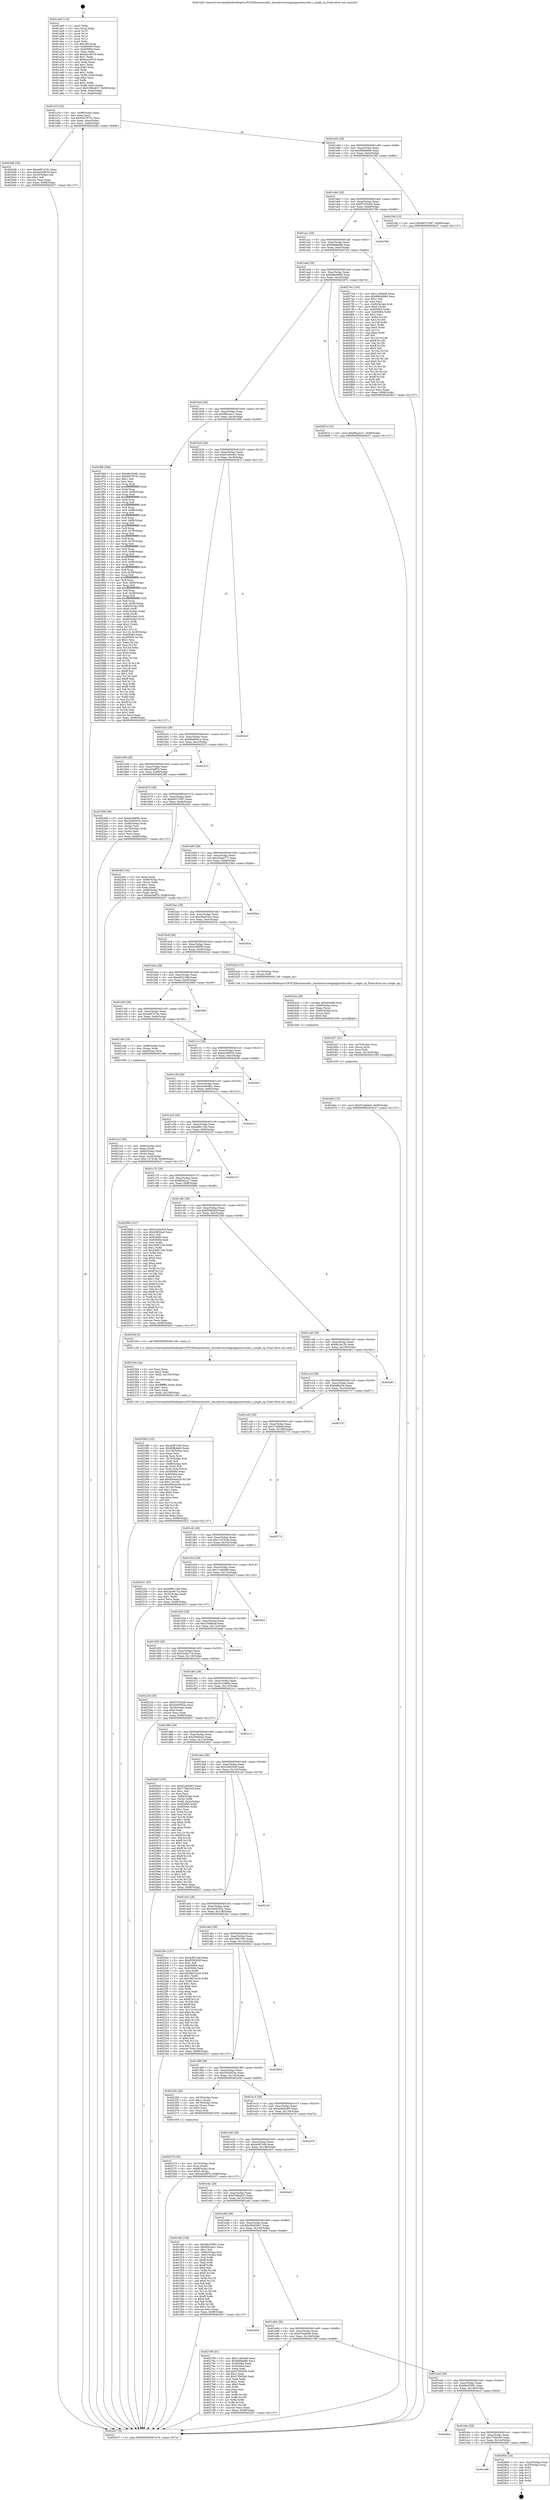 digraph "0x401a00" {
  label = "0x401a00 (/mnt/c/Users/mathe/Desktop/tcc/POCII/binaries/extr_linuxdriversstaginggreybussdio.c_single_op_Final-ollvm.out::main(0))"
  labelloc = "t"
  node[shape=record]

  Entry [label="",width=0.3,height=0.3,shape=circle,fillcolor=black,style=filled]
  "0x401a74" [label="{
     0x401a74 [32]\l
     | [instrs]\l
     &nbsp;&nbsp;0x401a74 \<+6\>: mov -0x98(%rbp),%eax\l
     &nbsp;&nbsp;0x401a7a \<+2\>: mov %eax,%ecx\l
     &nbsp;&nbsp;0x401a7c \<+6\>: sub $0x8437875c,%ecx\l
     &nbsp;&nbsp;0x401a82 \<+6\>: mov %eax,-0xac(%rbp)\l
     &nbsp;&nbsp;0x401a88 \<+6\>: mov %ecx,-0xb0(%rbp)\l
     &nbsp;&nbsp;0x401a8e \<+6\>: je 00000000004020d6 \<main+0x6d6\>\l
  }"]
  "0x4020d6" [label="{
     0x4020d6 [30]\l
     | [instrs]\l
     &nbsp;&nbsp;0x4020d6 \<+5\>: mov $0xed67a7dc,%eax\l
     &nbsp;&nbsp;0x4020db \<+5\>: mov $0xee2d9020,%ecx\l
     &nbsp;&nbsp;0x4020e0 \<+3\>: mov -0x35(%rbp),%dl\l
     &nbsp;&nbsp;0x4020e3 \<+3\>: test $0x1,%dl\l
     &nbsp;&nbsp;0x4020e6 \<+3\>: cmovne %ecx,%eax\l
     &nbsp;&nbsp;0x4020e9 \<+6\>: mov %eax,-0x98(%rbp)\l
     &nbsp;&nbsp;0x4020ef \<+5\>: jmp 0000000000402b37 \<main+0x1137\>\l
  }"]
  "0x401a94" [label="{
     0x401a94 [28]\l
     | [instrs]\l
     &nbsp;&nbsp;0x401a94 \<+5\>: jmp 0000000000401a99 \<main+0x99\>\l
     &nbsp;&nbsp;0x401a99 \<+6\>: mov -0xac(%rbp),%eax\l
     &nbsp;&nbsp;0x401a9f \<+5\>: sub $0x85fb8eb6,%eax\l
     &nbsp;&nbsp;0x401aa4 \<+6\>: mov %eax,-0xb4(%rbp)\l
     &nbsp;&nbsp;0x401aaa \<+6\>: je 00000000004023fd \<main+0x9fd\>\l
  }"]
  Exit [label="",width=0.3,height=0.3,shape=circle,fillcolor=black,style=filled,peripheries=2]
  "0x4023fd" [label="{
     0x4023fd [15]\l
     | [instrs]\l
     &nbsp;&nbsp;0x4023fd \<+10\>: movl $0xb9373397,-0x98(%rbp)\l
     &nbsp;&nbsp;0x402407 \<+5\>: jmp 0000000000402b37 \<main+0x1137\>\l
  }"]
  "0x401ab0" [label="{
     0x401ab0 [28]\l
     | [instrs]\l
     &nbsp;&nbsp;0x401ab0 \<+5\>: jmp 0000000000401ab5 \<main+0xb5\>\l
     &nbsp;&nbsp;0x401ab5 \<+6\>: mov -0xac(%rbp),%eax\l
     &nbsp;&nbsp;0x401abb \<+5\>: sub $0x875352d2,%eax\l
     &nbsp;&nbsp;0x401ac0 \<+6\>: mov %eax,-0xb8(%rbp)\l
     &nbsp;&nbsp;0x401ac6 \<+6\>: je 0000000000402766 \<main+0xd66\>\l
  }"]
  "0x401ed8" [label="{
     0x401ed8\l
  }", style=dashed]
  "0x402766" [label="{
     0x402766\l
  }", style=dashed]
  "0x401acc" [label="{
     0x401acc [28]\l
     | [instrs]\l
     &nbsp;&nbsp;0x401acc \<+5\>: jmp 0000000000401ad1 \<main+0xd1\>\l
     &nbsp;&nbsp;0x401ad1 \<+6\>: mov -0xac(%rbp),%eax\l
     &nbsp;&nbsp;0x401ad7 \<+5\>: sub $0x8d68e8fd,%eax\l
     &nbsp;&nbsp;0x401adc \<+6\>: mov %eax,-0xbc(%rbp)\l
     &nbsp;&nbsp;0x401ae2 \<+6\>: je 00000000004027e4 \<main+0xde4\>\l
  }"]
  "0x4029bb" [label="{
     0x4029bb [18]\l
     | [instrs]\l
     &nbsp;&nbsp;0x4029bb \<+3\>: mov -0x2c(%rbp),%eax\l
     &nbsp;&nbsp;0x4029be \<+4\>: lea -0x28(%rbp),%rsp\l
     &nbsp;&nbsp;0x4029c2 \<+1\>: pop %rbx\l
     &nbsp;&nbsp;0x4029c3 \<+2\>: pop %r12\l
     &nbsp;&nbsp;0x4029c5 \<+2\>: pop %r13\l
     &nbsp;&nbsp;0x4029c7 \<+2\>: pop %r14\l
     &nbsp;&nbsp;0x4029c9 \<+2\>: pop %r15\l
     &nbsp;&nbsp;0x4029cb \<+1\>: pop %rbp\l
     &nbsp;&nbsp;0x4029cc \<+1\>: ret\l
  }"]
  "0x4027e4" [label="{
     0x4027e4 [154]\l
     | [instrs]\l
     &nbsp;&nbsp;0x4027e4 \<+5\>: mov $0x11ef44d6,%eax\l
     &nbsp;&nbsp;0x4027e9 \<+5\>: mov $0x8d6c686d,%ecx\l
     &nbsp;&nbsp;0x4027ee \<+2\>: mov $0x1,%dl\l
     &nbsp;&nbsp;0x4027f0 \<+2\>: xor %esi,%esi\l
     &nbsp;&nbsp;0x4027f2 \<+7\>: mov -0x90(%rbp),%rdi\l
     &nbsp;&nbsp;0x4027f9 \<+6\>: movl $0x0,(%rdi)\l
     &nbsp;&nbsp;0x4027ff \<+8\>: mov 0x405060,%r8d\l
     &nbsp;&nbsp;0x402807 \<+8\>: mov 0x405064,%r9d\l
     &nbsp;&nbsp;0x40280f \<+3\>: sub $0x1,%esi\l
     &nbsp;&nbsp;0x402812 \<+3\>: mov %r8d,%r10d\l
     &nbsp;&nbsp;0x402815 \<+3\>: add %esi,%r10d\l
     &nbsp;&nbsp;0x402818 \<+4\>: imul %r10d,%r8d\l
     &nbsp;&nbsp;0x40281c \<+4\>: and $0x1,%r8d\l
     &nbsp;&nbsp;0x402820 \<+4\>: cmp $0x0,%r8d\l
     &nbsp;&nbsp;0x402824 \<+4\>: sete %r11b\l
     &nbsp;&nbsp;0x402828 \<+4\>: cmp $0xa,%r9d\l
     &nbsp;&nbsp;0x40282c \<+3\>: setl %bl\l
     &nbsp;&nbsp;0x40282f \<+3\>: mov %r11b,%r14b\l
     &nbsp;&nbsp;0x402832 \<+4\>: xor $0xff,%r14b\l
     &nbsp;&nbsp;0x402836 \<+3\>: mov %bl,%r15b\l
     &nbsp;&nbsp;0x402839 \<+4\>: xor $0xff,%r15b\l
     &nbsp;&nbsp;0x40283d \<+3\>: xor $0x0,%dl\l
     &nbsp;&nbsp;0x402840 \<+3\>: mov %r14b,%r12b\l
     &nbsp;&nbsp;0x402843 \<+4\>: and $0x0,%r12b\l
     &nbsp;&nbsp;0x402847 \<+3\>: and %dl,%r11b\l
     &nbsp;&nbsp;0x40284a \<+3\>: mov %r15b,%r13b\l
     &nbsp;&nbsp;0x40284d \<+4\>: and $0x0,%r13b\l
     &nbsp;&nbsp;0x402851 \<+2\>: and %dl,%bl\l
     &nbsp;&nbsp;0x402853 \<+3\>: or %r11b,%r12b\l
     &nbsp;&nbsp;0x402856 \<+3\>: or %bl,%r13b\l
     &nbsp;&nbsp;0x402859 \<+3\>: xor %r13b,%r12b\l
     &nbsp;&nbsp;0x40285c \<+3\>: or %r15b,%r14b\l
     &nbsp;&nbsp;0x40285f \<+4\>: xor $0xff,%r14b\l
     &nbsp;&nbsp;0x402863 \<+3\>: or $0x0,%dl\l
     &nbsp;&nbsp;0x402866 \<+3\>: and %dl,%r14b\l
     &nbsp;&nbsp;0x402869 \<+3\>: or %r14b,%r12b\l
     &nbsp;&nbsp;0x40286c \<+4\>: test $0x1,%r12b\l
     &nbsp;&nbsp;0x402870 \<+3\>: cmovne %ecx,%eax\l
     &nbsp;&nbsp;0x402873 \<+6\>: mov %eax,-0x98(%rbp)\l
     &nbsp;&nbsp;0x402879 \<+5\>: jmp 0000000000402b37 \<main+0x1137\>\l
  }"]
  "0x401ae8" [label="{
     0x401ae8 [28]\l
     | [instrs]\l
     &nbsp;&nbsp;0x401ae8 \<+5\>: jmp 0000000000401aed \<main+0xed\>\l
     &nbsp;&nbsp;0x401aed \<+6\>: mov -0xac(%rbp),%eax\l
     &nbsp;&nbsp;0x401af3 \<+5\>: sub $0x8d6c686d,%eax\l
     &nbsp;&nbsp;0x401af8 \<+6\>: mov %eax,-0xc0(%rbp)\l
     &nbsp;&nbsp;0x401afe \<+6\>: je 000000000040287e \<main+0xe7e\>\l
  }"]
  "0x401ebc" [label="{
     0x401ebc [28]\l
     | [instrs]\l
     &nbsp;&nbsp;0x401ebc \<+5\>: jmp 0000000000401ec1 \<main+0x4c1\>\l
     &nbsp;&nbsp;0x401ec1 \<+6\>: mov -0xac(%rbp),%eax\l
     &nbsp;&nbsp;0x401ec7 \<+5\>: sub $0x770fe25d,%eax\l
     &nbsp;&nbsp;0x401ecc \<+6\>: mov %eax,-0x14c(%rbp)\l
     &nbsp;&nbsp;0x401ed2 \<+6\>: je 00000000004029bb \<main+0xfbb\>\l
  }"]
  "0x40287e" [label="{
     0x40287e [15]\l
     | [instrs]\l
     &nbsp;&nbsp;0x40287e \<+10\>: movl $0xf0ba2cc7,-0x98(%rbp)\l
     &nbsp;&nbsp;0x402888 \<+5\>: jmp 0000000000402b37 \<main+0x1137\>\l
  }"]
  "0x401b04" [label="{
     0x401b04 [28]\l
     | [instrs]\l
     &nbsp;&nbsp;0x401b04 \<+5\>: jmp 0000000000401b09 \<main+0x109\>\l
     &nbsp;&nbsp;0x401b09 \<+6\>: mov -0xac(%rbp),%eax\l
     &nbsp;&nbsp;0x401b0f \<+5\>: sub $0x8f5ceac1,%eax\l
     &nbsp;&nbsp;0x401b14 \<+6\>: mov %eax,-0xc4(%rbp)\l
     &nbsp;&nbsp;0x401b1a \<+6\>: je 0000000000401f68 \<main+0x568\>\l
  }"]
  "0x4029cd" [label="{
     0x4029cd\l
  }", style=dashed]
  "0x401f68" [label="{
     0x401f68 [366]\l
     | [instrs]\l
     &nbsp;&nbsp;0x401f68 \<+5\>: mov $0x68c03081,%eax\l
     &nbsp;&nbsp;0x401f6d \<+5\>: mov $0x8437875c,%ecx\l
     &nbsp;&nbsp;0x401f72 \<+2\>: mov $0x1,%dl\l
     &nbsp;&nbsp;0x401f74 \<+2\>: xor %esi,%esi\l
     &nbsp;&nbsp;0x401f76 \<+3\>: mov %rsp,%rdi\l
     &nbsp;&nbsp;0x401f79 \<+4\>: add $0xfffffffffffffff0,%rdi\l
     &nbsp;&nbsp;0x401f7d \<+3\>: mov %rdi,%rsp\l
     &nbsp;&nbsp;0x401f80 \<+7\>: mov %rdi,-0x90(%rbp)\l
     &nbsp;&nbsp;0x401f87 \<+3\>: mov %rsp,%rdi\l
     &nbsp;&nbsp;0x401f8a \<+4\>: add $0xfffffffffffffff0,%rdi\l
     &nbsp;&nbsp;0x401f8e \<+3\>: mov %rdi,%rsp\l
     &nbsp;&nbsp;0x401f91 \<+3\>: mov %rsp,%r8\l
     &nbsp;&nbsp;0x401f94 \<+4\>: add $0xfffffffffffffff0,%r8\l
     &nbsp;&nbsp;0x401f98 \<+3\>: mov %r8,%rsp\l
     &nbsp;&nbsp;0x401f9b \<+7\>: mov %r8,-0x88(%rbp)\l
     &nbsp;&nbsp;0x401fa2 \<+3\>: mov %rsp,%r8\l
     &nbsp;&nbsp;0x401fa5 \<+4\>: add $0xfffffffffffffff0,%r8\l
     &nbsp;&nbsp;0x401fa9 \<+3\>: mov %r8,%rsp\l
     &nbsp;&nbsp;0x401fac \<+4\>: mov %r8,-0x80(%rbp)\l
     &nbsp;&nbsp;0x401fb0 \<+3\>: mov %rsp,%r8\l
     &nbsp;&nbsp;0x401fb3 \<+4\>: add $0xfffffffffffffff0,%r8\l
     &nbsp;&nbsp;0x401fb7 \<+3\>: mov %r8,%rsp\l
     &nbsp;&nbsp;0x401fba \<+4\>: mov %r8,-0x78(%rbp)\l
     &nbsp;&nbsp;0x401fbe \<+3\>: mov %rsp,%r8\l
     &nbsp;&nbsp;0x401fc1 \<+4\>: add $0xfffffffffffffff0,%r8\l
     &nbsp;&nbsp;0x401fc5 \<+3\>: mov %r8,%rsp\l
     &nbsp;&nbsp;0x401fc8 \<+4\>: mov %r8,-0x70(%rbp)\l
     &nbsp;&nbsp;0x401fcc \<+3\>: mov %rsp,%r8\l
     &nbsp;&nbsp;0x401fcf \<+4\>: add $0xfffffffffffffff0,%r8\l
     &nbsp;&nbsp;0x401fd3 \<+3\>: mov %r8,%rsp\l
     &nbsp;&nbsp;0x401fd6 \<+4\>: mov %r8,-0x68(%rbp)\l
     &nbsp;&nbsp;0x401fda \<+3\>: mov %rsp,%r8\l
     &nbsp;&nbsp;0x401fdd \<+4\>: add $0xfffffffffffffff0,%r8\l
     &nbsp;&nbsp;0x401fe1 \<+3\>: mov %r8,%rsp\l
     &nbsp;&nbsp;0x401fe4 \<+4\>: mov %r8,-0x60(%rbp)\l
     &nbsp;&nbsp;0x401fe8 \<+3\>: mov %rsp,%r8\l
     &nbsp;&nbsp;0x401feb \<+4\>: add $0xfffffffffffffff0,%r8\l
     &nbsp;&nbsp;0x401fef \<+3\>: mov %r8,%rsp\l
     &nbsp;&nbsp;0x401ff2 \<+4\>: mov %r8,-0x58(%rbp)\l
     &nbsp;&nbsp;0x401ff6 \<+3\>: mov %rsp,%r8\l
     &nbsp;&nbsp;0x401ff9 \<+4\>: add $0xfffffffffffffff0,%r8\l
     &nbsp;&nbsp;0x401ffd \<+3\>: mov %r8,%rsp\l
     &nbsp;&nbsp;0x402000 \<+4\>: mov %r8,-0x50(%rbp)\l
     &nbsp;&nbsp;0x402004 \<+3\>: mov %rsp,%r8\l
     &nbsp;&nbsp;0x402007 \<+4\>: add $0xfffffffffffffff0,%r8\l
     &nbsp;&nbsp;0x40200b \<+3\>: mov %r8,%rsp\l
     &nbsp;&nbsp;0x40200e \<+4\>: mov %r8,-0x48(%rbp)\l
     &nbsp;&nbsp;0x402012 \<+3\>: mov %rsp,%r8\l
     &nbsp;&nbsp;0x402015 \<+4\>: add $0xfffffffffffffff0,%r8\l
     &nbsp;&nbsp;0x402019 \<+3\>: mov %r8,%rsp\l
     &nbsp;&nbsp;0x40201c \<+4\>: mov %r8,-0x40(%rbp)\l
     &nbsp;&nbsp;0x402020 \<+7\>: mov -0x90(%rbp),%r8\l
     &nbsp;&nbsp;0x402027 \<+7\>: movl $0x0,(%r8)\l
     &nbsp;&nbsp;0x40202e \<+7\>: mov -0x9c(%rbp),%r9d\l
     &nbsp;&nbsp;0x402035 \<+3\>: mov %r9d,(%rdi)\l
     &nbsp;&nbsp;0x402038 \<+7\>: mov -0x88(%rbp),%r8\l
     &nbsp;&nbsp;0x40203f \<+7\>: mov -0xa8(%rbp),%r10\l
     &nbsp;&nbsp;0x402046 \<+3\>: mov %r10,(%r8)\l
     &nbsp;&nbsp;0x402049 \<+3\>: cmpl $0x2,(%rdi)\l
     &nbsp;&nbsp;0x40204c \<+4\>: setne %r11b\l
     &nbsp;&nbsp;0x402050 \<+4\>: and $0x1,%r11b\l
     &nbsp;&nbsp;0x402054 \<+4\>: mov %r11b,-0x35(%rbp)\l
     &nbsp;&nbsp;0x402058 \<+7\>: mov 0x405060,%ebx\l
     &nbsp;&nbsp;0x40205f \<+8\>: mov 0x405064,%r14d\l
     &nbsp;&nbsp;0x402067 \<+3\>: sub $0x1,%esi\l
     &nbsp;&nbsp;0x40206a \<+3\>: mov %ebx,%r15d\l
     &nbsp;&nbsp;0x40206d \<+3\>: add %esi,%r15d\l
     &nbsp;&nbsp;0x402070 \<+4\>: imul %r15d,%ebx\l
     &nbsp;&nbsp;0x402074 \<+3\>: and $0x1,%ebx\l
     &nbsp;&nbsp;0x402077 \<+3\>: cmp $0x0,%ebx\l
     &nbsp;&nbsp;0x40207a \<+4\>: sete %r11b\l
     &nbsp;&nbsp;0x40207e \<+4\>: cmp $0xa,%r14d\l
     &nbsp;&nbsp;0x402082 \<+4\>: setl %r12b\l
     &nbsp;&nbsp;0x402086 \<+3\>: mov %r11b,%r13b\l
     &nbsp;&nbsp;0x402089 \<+4\>: xor $0xff,%r13b\l
     &nbsp;&nbsp;0x40208d \<+3\>: mov %r12b,%sil\l
     &nbsp;&nbsp;0x402090 \<+4\>: xor $0xff,%sil\l
     &nbsp;&nbsp;0x402094 \<+3\>: xor $0x1,%dl\l
     &nbsp;&nbsp;0x402097 \<+3\>: mov %r13b,%dil\l
     &nbsp;&nbsp;0x40209a \<+4\>: and $0xff,%dil\l
     &nbsp;&nbsp;0x40209e \<+3\>: and %dl,%r11b\l
     &nbsp;&nbsp;0x4020a1 \<+3\>: mov %sil,%r8b\l
     &nbsp;&nbsp;0x4020a4 \<+4\>: and $0xff,%r8b\l
     &nbsp;&nbsp;0x4020a8 \<+3\>: and %dl,%r12b\l
     &nbsp;&nbsp;0x4020ab \<+3\>: or %r11b,%dil\l
     &nbsp;&nbsp;0x4020ae \<+3\>: or %r12b,%r8b\l
     &nbsp;&nbsp;0x4020b1 \<+3\>: xor %r8b,%dil\l
     &nbsp;&nbsp;0x4020b4 \<+3\>: or %sil,%r13b\l
     &nbsp;&nbsp;0x4020b7 \<+4\>: xor $0xff,%r13b\l
     &nbsp;&nbsp;0x4020bb \<+3\>: or $0x1,%dl\l
     &nbsp;&nbsp;0x4020be \<+3\>: and %dl,%r13b\l
     &nbsp;&nbsp;0x4020c1 \<+3\>: or %r13b,%dil\l
     &nbsp;&nbsp;0x4020c4 \<+4\>: test $0x1,%dil\l
     &nbsp;&nbsp;0x4020c8 \<+3\>: cmovne %ecx,%eax\l
     &nbsp;&nbsp;0x4020cb \<+6\>: mov %eax,-0x98(%rbp)\l
     &nbsp;&nbsp;0x4020d1 \<+5\>: jmp 0000000000402b37 \<main+0x1137\>\l
  }"]
  "0x401b20" [label="{
     0x401b20 [28]\l
     | [instrs]\l
     &nbsp;&nbsp;0x401b20 \<+5\>: jmp 0000000000401b25 \<main+0x125\>\l
     &nbsp;&nbsp;0x401b25 \<+6\>: mov -0xac(%rbp),%eax\l
     &nbsp;&nbsp;0x401b2b \<+5\>: sub $0x91a04403,%eax\l
     &nbsp;&nbsp;0x401b30 \<+6\>: mov %eax,-0xc8(%rbp)\l
     &nbsp;&nbsp;0x401b36 \<+6\>: je 0000000000402b1f \<main+0x111f\>\l
  }"]
  "0x401ea0" [label="{
     0x401ea0 [28]\l
     | [instrs]\l
     &nbsp;&nbsp;0x401ea0 \<+5\>: jmp 0000000000401ea5 \<main+0x4a5\>\l
     &nbsp;&nbsp;0x401ea5 \<+6\>: mov -0xac(%rbp),%eax\l
     &nbsp;&nbsp;0x401eab \<+5\>: sub $0x68c03081,%eax\l
     &nbsp;&nbsp;0x401eb0 \<+6\>: mov %eax,-0x148(%rbp)\l
     &nbsp;&nbsp;0x401eb6 \<+6\>: je 00000000004029cd \<main+0xfcd\>\l
  }"]
  "0x402b1f" [label="{
     0x402b1f\l
  }", style=dashed]
  "0x401b3c" [label="{
     0x401b3c [28]\l
     | [instrs]\l
     &nbsp;&nbsp;0x401b3c \<+5\>: jmp 0000000000401b41 \<main+0x141\>\l
     &nbsp;&nbsp;0x401b41 \<+6\>: mov -0xac(%rbp),%eax\l
     &nbsp;&nbsp;0x401b47 \<+5\>: sub $0x96d89a1a,%eax\l
     &nbsp;&nbsp;0x401b4c \<+6\>: mov %eax,-0xcc(%rbp)\l
     &nbsp;&nbsp;0x401b52 \<+6\>: je 0000000000402513 \<main+0xb13\>\l
  }"]
  "0x402789" [label="{
     0x402789 [91]\l
     | [instrs]\l
     &nbsp;&nbsp;0x402789 \<+5\>: mov $0x11ef44d6,%eax\l
     &nbsp;&nbsp;0x40278e \<+5\>: mov $0x8d68e8fd,%ecx\l
     &nbsp;&nbsp;0x402793 \<+7\>: mov 0x405060,%edx\l
     &nbsp;&nbsp;0x40279a \<+7\>: mov 0x405064,%esi\l
     &nbsp;&nbsp;0x4027a1 \<+2\>: mov %edx,%edi\l
     &nbsp;&nbsp;0x4027a3 \<+6\>: add $0x57f56506,%edi\l
     &nbsp;&nbsp;0x4027a9 \<+3\>: sub $0x1,%edi\l
     &nbsp;&nbsp;0x4027ac \<+6\>: sub $0x57f56506,%edi\l
     &nbsp;&nbsp;0x4027b2 \<+3\>: imul %edi,%edx\l
     &nbsp;&nbsp;0x4027b5 \<+3\>: and $0x1,%edx\l
     &nbsp;&nbsp;0x4027b8 \<+3\>: cmp $0x0,%edx\l
     &nbsp;&nbsp;0x4027bb \<+4\>: sete %r8b\l
     &nbsp;&nbsp;0x4027bf \<+3\>: cmp $0xa,%esi\l
     &nbsp;&nbsp;0x4027c2 \<+4\>: setl %r9b\l
     &nbsp;&nbsp;0x4027c6 \<+3\>: mov %r8b,%r10b\l
     &nbsp;&nbsp;0x4027c9 \<+3\>: and %r9b,%r10b\l
     &nbsp;&nbsp;0x4027cc \<+3\>: xor %r9b,%r8b\l
     &nbsp;&nbsp;0x4027cf \<+3\>: or %r8b,%r10b\l
     &nbsp;&nbsp;0x4027d2 \<+4\>: test $0x1,%r10b\l
     &nbsp;&nbsp;0x4027d6 \<+3\>: cmovne %ecx,%eax\l
     &nbsp;&nbsp;0x4027d9 \<+6\>: mov %eax,-0x98(%rbp)\l
     &nbsp;&nbsp;0x4027df \<+5\>: jmp 0000000000402b37 \<main+0x1137\>\l
  }"]
  "0x402513" [label="{
     0x402513\l
  }", style=dashed]
  "0x401b58" [label="{
     0x401b58 [28]\l
     | [instrs]\l
     &nbsp;&nbsp;0x401b58 \<+5\>: jmp 0000000000401b5d \<main+0x15d\>\l
     &nbsp;&nbsp;0x401b5d \<+6\>: mov -0xac(%rbp),%eax\l
     &nbsp;&nbsp;0x401b63 \<+5\>: sub $0xad3eff7b,%eax\l
     &nbsp;&nbsp;0x401b68 \<+6\>: mov %eax,-0xd0(%rbp)\l
     &nbsp;&nbsp;0x401b6e \<+6\>: je 0000000000402298 \<main+0x898\>\l
  }"]
  "0x401e84" [label="{
     0x401e84 [28]\l
     | [instrs]\l
     &nbsp;&nbsp;0x401e84 \<+5\>: jmp 0000000000401e89 \<main+0x489\>\l
     &nbsp;&nbsp;0x401e89 \<+6\>: mov -0xac(%rbp),%eax\l
     &nbsp;&nbsp;0x401e8f \<+5\>: sub $0x67edd4e6,%eax\l
     &nbsp;&nbsp;0x401e94 \<+6\>: mov %eax,-0x144(%rbp)\l
     &nbsp;&nbsp;0x401e9a \<+6\>: je 0000000000402789 \<main+0xd89\>\l
  }"]
  "0x402298" [label="{
     0x402298 [36]\l
     | [instrs]\l
     &nbsp;&nbsp;0x402298 \<+5\>: mov $0xdc3fdf56,%eax\l
     &nbsp;&nbsp;0x40229d \<+5\>: mov $0x34493532,%ecx\l
     &nbsp;&nbsp;0x4022a2 \<+4\>: mov -0x68(%rbp),%rdx\l
     &nbsp;&nbsp;0x4022a6 \<+2\>: mov (%rdx),%esi\l
     &nbsp;&nbsp;0x4022a8 \<+4\>: mov -0x78(%rbp),%rdx\l
     &nbsp;&nbsp;0x4022ac \<+2\>: cmp (%rdx),%esi\l
     &nbsp;&nbsp;0x4022ae \<+3\>: cmovl %ecx,%eax\l
     &nbsp;&nbsp;0x4022b1 \<+6\>: mov %eax,-0x98(%rbp)\l
     &nbsp;&nbsp;0x4022b7 \<+5\>: jmp 0000000000402b37 \<main+0x1137\>\l
  }"]
  "0x401b74" [label="{
     0x401b74 [28]\l
     | [instrs]\l
     &nbsp;&nbsp;0x401b74 \<+5\>: jmp 0000000000401b79 \<main+0x179\>\l
     &nbsp;&nbsp;0x401b79 \<+6\>: mov -0xac(%rbp),%eax\l
     &nbsp;&nbsp;0x401b7f \<+5\>: sub $0xb9373397,%eax\l
     &nbsp;&nbsp;0x401b84 \<+6\>: mov %eax,-0xd4(%rbp)\l
     &nbsp;&nbsp;0x401b8a \<+6\>: je 000000000040240c \<main+0xa0c\>\l
  }"]
  "0x4024b8" [label="{
     0x4024b8\l
  }", style=dashed]
  "0x40240c" [label="{
     0x40240c [34]\l
     | [instrs]\l
     &nbsp;&nbsp;0x40240c \<+2\>: xor %eax,%eax\l
     &nbsp;&nbsp;0x40240e \<+4\>: mov -0x68(%rbp),%rcx\l
     &nbsp;&nbsp;0x402412 \<+2\>: mov (%rcx),%edx\l
     &nbsp;&nbsp;0x402414 \<+3\>: sub $0x1,%eax\l
     &nbsp;&nbsp;0x402417 \<+2\>: sub %eax,%edx\l
     &nbsp;&nbsp;0x402419 \<+4\>: mov -0x68(%rbp),%rcx\l
     &nbsp;&nbsp;0x40241d \<+2\>: mov %edx,(%rcx)\l
     &nbsp;&nbsp;0x40241f \<+10\>: movl $0xad3eff7b,-0x98(%rbp)\l
     &nbsp;&nbsp;0x402429 \<+5\>: jmp 0000000000402b37 \<main+0x1137\>\l
  }"]
  "0x401b90" [label="{
     0x401b90 [28]\l
     | [instrs]\l
     &nbsp;&nbsp;0x401b90 \<+5\>: jmp 0000000000401b95 \<main+0x195\>\l
     &nbsp;&nbsp;0x401b95 \<+6\>: mov -0xac(%rbp),%eax\l
     &nbsp;&nbsp;0x401b9b \<+5\>: sub $0xc03ad777,%eax\l
     &nbsp;&nbsp;0x401ba0 \<+6\>: mov %eax,-0xd8(%rbp)\l
     &nbsp;&nbsp;0x401ba6 \<+6\>: je 00000000004025be \<main+0xbbe\>\l
  }"]
  "0x40246c" [label="{
     0x40246c [15]\l
     | [instrs]\l
     &nbsp;&nbsp;0x40246c \<+10\>: movl $0x67edd4e6,-0x98(%rbp)\l
     &nbsp;&nbsp;0x402476 \<+5\>: jmp 0000000000402b37 \<main+0x1137\>\l
  }"]
  "0x4025be" [label="{
     0x4025be\l
  }", style=dashed]
  "0x401bac" [label="{
     0x401bac [28]\l
     | [instrs]\l
     &nbsp;&nbsp;0x401bac \<+5\>: jmp 0000000000401bb1 \<main+0x1b1\>\l
     &nbsp;&nbsp;0x401bb1 \<+6\>: mov -0xac(%rbp),%eax\l
     &nbsp;&nbsp;0x401bb7 \<+5\>: sub $0xc9b453ac,%eax\l
     &nbsp;&nbsp;0x401bbc \<+6\>: mov %eax,-0xdc(%rbp)\l
     &nbsp;&nbsp;0x401bc2 \<+6\>: je 000000000040263a \<main+0xc3a\>\l
  }"]
  "0x402457" [label="{
     0x402457 [21]\l
     | [instrs]\l
     &nbsp;&nbsp;0x402457 \<+4\>: mov -0x70(%rbp),%rcx\l
     &nbsp;&nbsp;0x40245b \<+3\>: mov (%rcx),%rcx\l
     &nbsp;&nbsp;0x40245e \<+3\>: mov %rcx,%rdi\l
     &nbsp;&nbsp;0x402461 \<+6\>: mov %eax,-0x15c(%rbp)\l
     &nbsp;&nbsp;0x402467 \<+5\>: call 0000000000401030 \<free@plt\>\l
     | [calls]\l
     &nbsp;&nbsp;0x401030 \{1\} (unknown)\l
  }"]
  "0x40263a" [label="{
     0x40263a\l
  }", style=dashed]
  "0x401bc8" [label="{
     0x401bc8 [28]\l
     | [instrs]\l
     &nbsp;&nbsp;0x401bc8 \<+5\>: jmp 0000000000401bcd \<main+0x1cd\>\l
     &nbsp;&nbsp;0x401bcd \<+6\>: mov -0xac(%rbp),%eax\l
     &nbsp;&nbsp;0x401bd3 \<+5\>: sub $0xdc3fdf56,%eax\l
     &nbsp;&nbsp;0x401bd8 \<+6\>: mov %eax,-0xe0(%rbp)\l
     &nbsp;&nbsp;0x401bde \<+6\>: je 000000000040242e \<main+0xa2e\>\l
  }"]
  "0x40243a" [label="{
     0x40243a [29]\l
     | [instrs]\l
     &nbsp;&nbsp;0x40243a \<+10\>: movabs $0x4030d6,%rdi\l
     &nbsp;&nbsp;0x402444 \<+4\>: mov -0x60(%rbp),%rcx\l
     &nbsp;&nbsp;0x402448 \<+2\>: mov %eax,(%rcx)\l
     &nbsp;&nbsp;0x40244a \<+4\>: mov -0x60(%rbp),%rcx\l
     &nbsp;&nbsp;0x40244e \<+2\>: mov (%rcx),%esi\l
     &nbsp;&nbsp;0x402450 \<+2\>: mov $0x0,%al\l
     &nbsp;&nbsp;0x402452 \<+5\>: call 0000000000401040 \<printf@plt\>\l
     | [calls]\l
     &nbsp;&nbsp;0x401040 \{1\} (unknown)\l
  }"]
  "0x40242e" [label="{
     0x40242e [12]\l
     | [instrs]\l
     &nbsp;&nbsp;0x40242e \<+4\>: mov -0x70(%rbp),%rax\l
     &nbsp;&nbsp;0x402432 \<+3\>: mov (%rax),%rdi\l
     &nbsp;&nbsp;0x402435 \<+5\>: call 00000000004017a0 \<single_op\>\l
     | [calls]\l
     &nbsp;&nbsp;0x4017a0 \{1\} (/mnt/c/Users/mathe/Desktop/tcc/POCII/binaries/extr_linuxdriversstaginggreybussdio.c_single_op_Final-ollvm.out::single_op)\l
  }"]
  "0x401be4" [label="{
     0x401be4 [28]\l
     | [instrs]\l
     &nbsp;&nbsp;0x401be4 \<+5\>: jmp 0000000000401be9 \<main+0x1e9\>\l
     &nbsp;&nbsp;0x401be9 \<+6\>: mov -0xac(%rbp),%eax\l
     &nbsp;&nbsp;0x401bef \<+5\>: sub $0xe8221f46,%eax\l
     &nbsp;&nbsp;0x401bf4 \<+6\>: mov %eax,-0xe4(%rbp)\l
     &nbsp;&nbsp;0x401bfa \<+6\>: je 00000000004026bf \<main+0xcbf\>\l
  }"]
  "0x402380" [label="{
     0x402380 [125]\l
     | [instrs]\l
     &nbsp;&nbsp;0x402380 \<+5\>: mov $0x4cf67c8d,%ecx\l
     &nbsp;&nbsp;0x402385 \<+5\>: mov $0x85fb8eb6,%edx\l
     &nbsp;&nbsp;0x40238a \<+6\>: mov -0x158(%rbp),%esi\l
     &nbsp;&nbsp;0x402390 \<+3\>: imul %eax,%esi\l
     &nbsp;&nbsp;0x402393 \<+3\>: movslq %esi,%rdi\l
     &nbsp;&nbsp;0x402396 \<+4\>: mov -0x70(%rbp),%r8\l
     &nbsp;&nbsp;0x40239a \<+3\>: mov (%r8),%r8\l
     &nbsp;&nbsp;0x40239d \<+4\>: mov -0x68(%rbp),%r9\l
     &nbsp;&nbsp;0x4023a1 \<+3\>: movslq (%r9),%r9\l
     &nbsp;&nbsp;0x4023a4 \<+4\>: mov %rdi,(%r8,%r9,8)\l
     &nbsp;&nbsp;0x4023a8 \<+7\>: mov 0x405060,%eax\l
     &nbsp;&nbsp;0x4023af \<+7\>: mov 0x405064,%esi\l
     &nbsp;&nbsp;0x4023b6 \<+3\>: mov %eax,%r10d\l
     &nbsp;&nbsp;0x4023b9 \<+7\>: add $0x9564a029,%r10d\l
     &nbsp;&nbsp;0x4023c0 \<+4\>: sub $0x1,%r10d\l
     &nbsp;&nbsp;0x4023c4 \<+7\>: sub $0x9564a029,%r10d\l
     &nbsp;&nbsp;0x4023cb \<+4\>: imul %r10d,%eax\l
     &nbsp;&nbsp;0x4023cf \<+3\>: and $0x1,%eax\l
     &nbsp;&nbsp;0x4023d2 \<+3\>: cmp $0x0,%eax\l
     &nbsp;&nbsp;0x4023d5 \<+4\>: sete %r11b\l
     &nbsp;&nbsp;0x4023d9 \<+3\>: cmp $0xa,%esi\l
     &nbsp;&nbsp;0x4023dc \<+3\>: setl %bl\l
     &nbsp;&nbsp;0x4023df \<+3\>: mov %r11b,%r14b\l
     &nbsp;&nbsp;0x4023e2 \<+3\>: and %bl,%r14b\l
     &nbsp;&nbsp;0x4023e5 \<+3\>: xor %bl,%r11b\l
     &nbsp;&nbsp;0x4023e8 \<+3\>: or %r11b,%r14b\l
     &nbsp;&nbsp;0x4023eb \<+4\>: test $0x1,%r14b\l
     &nbsp;&nbsp;0x4023ef \<+3\>: cmovne %edx,%ecx\l
     &nbsp;&nbsp;0x4023f2 \<+6\>: mov %ecx,-0x98(%rbp)\l
     &nbsp;&nbsp;0x4023f8 \<+5\>: jmp 0000000000402b37 \<main+0x1137\>\l
  }"]
  "0x4026bf" [label="{
     0x4026bf\l
  }", style=dashed]
  "0x401c00" [label="{
     0x401c00 [28]\l
     | [instrs]\l
     &nbsp;&nbsp;0x401c00 \<+5\>: jmp 0000000000401c05 \<main+0x205\>\l
     &nbsp;&nbsp;0x401c05 \<+6\>: mov -0xac(%rbp),%eax\l
     &nbsp;&nbsp;0x401c0b \<+5\>: sub $0xed67a7dc,%eax\l
     &nbsp;&nbsp;0x401c10 \<+6\>: mov %eax,-0xe8(%rbp)\l
     &nbsp;&nbsp;0x401c16 \<+6\>: je 00000000004021d0 \<main+0x7d0\>\l
  }"]
  "0x402354" [label="{
     0x402354 [44]\l
     | [instrs]\l
     &nbsp;&nbsp;0x402354 \<+2\>: xor %ecx,%ecx\l
     &nbsp;&nbsp;0x402356 \<+5\>: mov $0x2,%edx\l
     &nbsp;&nbsp;0x40235b \<+6\>: mov %edx,-0x154(%rbp)\l
     &nbsp;&nbsp;0x402361 \<+1\>: cltd\l
     &nbsp;&nbsp;0x402362 \<+6\>: mov -0x154(%rbp),%esi\l
     &nbsp;&nbsp;0x402368 \<+2\>: idiv %esi\l
     &nbsp;&nbsp;0x40236a \<+6\>: imul $0xfffffffe,%edx,%edx\l
     &nbsp;&nbsp;0x402370 \<+3\>: sub $0x1,%ecx\l
     &nbsp;&nbsp;0x402373 \<+2\>: sub %ecx,%edx\l
     &nbsp;&nbsp;0x402375 \<+6\>: mov %edx,-0x158(%rbp)\l
     &nbsp;&nbsp;0x40237b \<+5\>: call 0000000000401160 \<next_i\>\l
     | [calls]\l
     &nbsp;&nbsp;0x401160 \{1\} (/mnt/c/Users/mathe/Desktop/tcc/POCII/binaries/extr_linuxdriversstaginggreybussdio.c_single_op_Final-ollvm.out::next_i)\l
  }"]
  "0x4021d0" [label="{
     0x4021d0 [19]\l
     | [instrs]\l
     &nbsp;&nbsp;0x4021d0 \<+7\>: mov -0x88(%rbp),%rax\l
     &nbsp;&nbsp;0x4021d7 \<+3\>: mov (%rax),%rax\l
     &nbsp;&nbsp;0x4021da \<+4\>: mov 0x8(%rax),%rdi\l
     &nbsp;&nbsp;0x4021de \<+5\>: call 0000000000401060 \<atoi@plt\>\l
     | [calls]\l
     &nbsp;&nbsp;0x401060 \{1\} (unknown)\l
  }"]
  "0x401c1c" [label="{
     0x401c1c [28]\l
     | [instrs]\l
     &nbsp;&nbsp;0x401c1c \<+5\>: jmp 0000000000401c21 \<main+0x221\>\l
     &nbsp;&nbsp;0x401c21 \<+6\>: mov -0xac(%rbp),%eax\l
     &nbsp;&nbsp;0x401c27 \<+5\>: sub $0xee2d9020,%eax\l
     &nbsp;&nbsp;0x401c2c \<+6\>: mov %eax,-0xec(%rbp)\l
     &nbsp;&nbsp;0x401c32 \<+6\>: je 00000000004020f4 \<main+0x6f4\>\l
  }"]
  "0x402278" [label="{
     0x402278 [32]\l
     | [instrs]\l
     &nbsp;&nbsp;0x402278 \<+4\>: mov -0x70(%rbp),%rdi\l
     &nbsp;&nbsp;0x40227c \<+3\>: mov %rax,(%rdi)\l
     &nbsp;&nbsp;0x40227f \<+4\>: mov -0x68(%rbp),%rax\l
     &nbsp;&nbsp;0x402283 \<+6\>: movl $0x0,(%rax)\l
     &nbsp;&nbsp;0x402289 \<+10\>: movl $0xad3eff7b,-0x98(%rbp)\l
     &nbsp;&nbsp;0x402293 \<+5\>: jmp 0000000000402b37 \<main+0x1137\>\l
  }"]
  "0x4020f4" [label="{
     0x4020f4\l
  }", style=dashed]
  "0x401c38" [label="{
     0x401c38 [28]\l
     | [instrs]\l
     &nbsp;&nbsp;0x401c38 \<+5\>: jmp 0000000000401c3d \<main+0x23d\>\l
     &nbsp;&nbsp;0x401c3d \<+6\>: mov -0xac(%rbp),%eax\l
     &nbsp;&nbsp;0x401c43 \<+5\>: sub $0xeed4e9a1,%eax\l
     &nbsp;&nbsp;0x401c48 \<+6\>: mov %eax,-0xf0(%rbp)\l
     &nbsp;&nbsp;0x401c4e \<+6\>: je 0000000000402a12 \<main+0x1012\>\l
  }"]
  "0x4021e3" [label="{
     0x4021e3 [30]\l
     | [instrs]\l
     &nbsp;&nbsp;0x4021e3 \<+4\>: mov -0x80(%rbp),%rdi\l
     &nbsp;&nbsp;0x4021e7 \<+2\>: mov %eax,(%rdi)\l
     &nbsp;&nbsp;0x4021e9 \<+4\>: mov -0x80(%rbp),%rdi\l
     &nbsp;&nbsp;0x4021ed \<+2\>: mov (%rdi),%eax\l
     &nbsp;&nbsp;0x4021ef \<+3\>: mov %eax,-0x34(%rbp)\l
     &nbsp;&nbsp;0x4021f2 \<+10\>: movl $0x1147d1fb,-0x98(%rbp)\l
     &nbsp;&nbsp;0x4021fc \<+5\>: jmp 0000000000402b37 \<main+0x1137\>\l
  }"]
  "0x402a12" [label="{
     0x402a12\l
  }", style=dashed]
  "0x401c54" [label="{
     0x401c54 [28]\l
     | [instrs]\l
     &nbsp;&nbsp;0x401c54 \<+5\>: jmp 0000000000401c59 \<main+0x259\>\l
     &nbsp;&nbsp;0x401c59 \<+6\>: mov -0xac(%rbp),%eax\l
     &nbsp;&nbsp;0x401c5f \<+5\>: sub $0xef891184,%eax\l
     &nbsp;&nbsp;0x401c64 \<+6\>: mov %eax,-0xf4(%rbp)\l
     &nbsp;&nbsp;0x401c6a \<+6\>: je 000000000040221f \<main+0x81f\>\l
  }"]
  "0x401a00" [label="{
     0x401a00 [116]\l
     | [instrs]\l
     &nbsp;&nbsp;0x401a00 \<+1\>: push %rbp\l
     &nbsp;&nbsp;0x401a01 \<+3\>: mov %rsp,%rbp\l
     &nbsp;&nbsp;0x401a04 \<+2\>: push %r15\l
     &nbsp;&nbsp;0x401a06 \<+2\>: push %r14\l
     &nbsp;&nbsp;0x401a08 \<+2\>: push %r13\l
     &nbsp;&nbsp;0x401a0a \<+2\>: push %r12\l
     &nbsp;&nbsp;0x401a0c \<+1\>: push %rbx\l
     &nbsp;&nbsp;0x401a0d \<+7\>: sub $0x168,%rsp\l
     &nbsp;&nbsp;0x401a14 \<+7\>: mov 0x405060,%eax\l
     &nbsp;&nbsp;0x401a1b \<+7\>: mov 0x405064,%ecx\l
     &nbsp;&nbsp;0x401a22 \<+2\>: mov %eax,%edx\l
     &nbsp;&nbsp;0x401a24 \<+6\>: add $0x6acc9519,%edx\l
     &nbsp;&nbsp;0x401a2a \<+3\>: sub $0x1,%edx\l
     &nbsp;&nbsp;0x401a2d \<+6\>: sub $0x6acc9519,%edx\l
     &nbsp;&nbsp;0x401a33 \<+3\>: imul %edx,%eax\l
     &nbsp;&nbsp;0x401a36 \<+3\>: and $0x1,%eax\l
     &nbsp;&nbsp;0x401a39 \<+3\>: cmp $0x0,%eax\l
     &nbsp;&nbsp;0x401a3c \<+4\>: sete %r8b\l
     &nbsp;&nbsp;0x401a40 \<+4\>: and $0x1,%r8b\l
     &nbsp;&nbsp;0x401a44 \<+7\>: mov %r8b,-0x92(%rbp)\l
     &nbsp;&nbsp;0x401a4b \<+3\>: cmp $0xa,%ecx\l
     &nbsp;&nbsp;0x401a4e \<+4\>: setl %r8b\l
     &nbsp;&nbsp;0x401a52 \<+4\>: and $0x1,%r8b\l
     &nbsp;&nbsp;0x401a56 \<+7\>: mov %r8b,-0x91(%rbp)\l
     &nbsp;&nbsp;0x401a5d \<+10\>: movl $0x5396a637,-0x98(%rbp)\l
     &nbsp;&nbsp;0x401a67 \<+6\>: mov %edi,-0x9c(%rbp)\l
     &nbsp;&nbsp;0x401a6d \<+7\>: mov %rsi,-0xa8(%rbp)\l
  }"]
  "0x40221f" [label="{
     0x40221f\l
  }", style=dashed]
  "0x401c70" [label="{
     0x401c70 [28]\l
     | [instrs]\l
     &nbsp;&nbsp;0x401c70 \<+5\>: jmp 0000000000401c75 \<main+0x275\>\l
     &nbsp;&nbsp;0x401c75 \<+6\>: mov -0xac(%rbp),%eax\l
     &nbsp;&nbsp;0x401c7b \<+5\>: sub $0xf0ba2cc7,%eax\l
     &nbsp;&nbsp;0x401c80 \<+6\>: mov %eax,-0xf8(%rbp)\l
     &nbsp;&nbsp;0x401c86 \<+6\>: je 000000000040288d \<main+0xe8d\>\l
  }"]
  "0x402b37" [label="{
     0x402b37 [5]\l
     | [instrs]\l
     &nbsp;&nbsp;0x402b37 \<+5\>: jmp 0000000000401a74 \<main+0x74\>\l
  }"]
  "0x40288d" [label="{
     0x40288d [147]\l
     | [instrs]\l
     &nbsp;&nbsp;0x40288d \<+5\>: mov $0x91a04403,%eax\l
     &nbsp;&nbsp;0x402892 \<+5\>: mov $0x2f4f2ba3,%ecx\l
     &nbsp;&nbsp;0x402897 \<+2\>: mov $0x1,%dl\l
     &nbsp;&nbsp;0x402899 \<+7\>: mov 0x405060,%esi\l
     &nbsp;&nbsp;0x4028a0 \<+7\>: mov 0x405064,%edi\l
     &nbsp;&nbsp;0x4028a7 \<+3\>: mov %esi,%r8d\l
     &nbsp;&nbsp;0x4028aa \<+7\>: add $0x24667c36,%r8d\l
     &nbsp;&nbsp;0x4028b1 \<+4\>: sub $0x1,%r8d\l
     &nbsp;&nbsp;0x4028b5 \<+7\>: sub $0x24667c36,%r8d\l
     &nbsp;&nbsp;0x4028bc \<+4\>: imul %r8d,%esi\l
     &nbsp;&nbsp;0x4028c0 \<+3\>: and $0x1,%esi\l
     &nbsp;&nbsp;0x4028c3 \<+3\>: cmp $0x0,%esi\l
     &nbsp;&nbsp;0x4028c6 \<+4\>: sete %r9b\l
     &nbsp;&nbsp;0x4028ca \<+3\>: cmp $0xa,%edi\l
     &nbsp;&nbsp;0x4028cd \<+4\>: setl %r10b\l
     &nbsp;&nbsp;0x4028d1 \<+3\>: mov %r9b,%r11b\l
     &nbsp;&nbsp;0x4028d4 \<+4\>: xor $0xff,%r11b\l
     &nbsp;&nbsp;0x4028d8 \<+3\>: mov %r10b,%bl\l
     &nbsp;&nbsp;0x4028db \<+3\>: xor $0xff,%bl\l
     &nbsp;&nbsp;0x4028de \<+3\>: xor $0x1,%dl\l
     &nbsp;&nbsp;0x4028e1 \<+3\>: mov %r11b,%r14b\l
     &nbsp;&nbsp;0x4028e4 \<+4\>: and $0xff,%r14b\l
     &nbsp;&nbsp;0x4028e8 \<+3\>: and %dl,%r9b\l
     &nbsp;&nbsp;0x4028eb \<+3\>: mov %bl,%r15b\l
     &nbsp;&nbsp;0x4028ee \<+4\>: and $0xff,%r15b\l
     &nbsp;&nbsp;0x4028f2 \<+3\>: and %dl,%r10b\l
     &nbsp;&nbsp;0x4028f5 \<+3\>: or %r9b,%r14b\l
     &nbsp;&nbsp;0x4028f8 \<+3\>: or %r10b,%r15b\l
     &nbsp;&nbsp;0x4028fb \<+3\>: xor %r15b,%r14b\l
     &nbsp;&nbsp;0x4028fe \<+3\>: or %bl,%r11b\l
     &nbsp;&nbsp;0x402901 \<+4\>: xor $0xff,%r11b\l
     &nbsp;&nbsp;0x402905 \<+3\>: or $0x1,%dl\l
     &nbsp;&nbsp;0x402908 \<+3\>: and %dl,%r11b\l
     &nbsp;&nbsp;0x40290b \<+3\>: or %r11b,%r14b\l
     &nbsp;&nbsp;0x40290e \<+4\>: test $0x1,%r14b\l
     &nbsp;&nbsp;0x402912 \<+3\>: cmovne %ecx,%eax\l
     &nbsp;&nbsp;0x402915 \<+6\>: mov %eax,-0x98(%rbp)\l
     &nbsp;&nbsp;0x40291b \<+5\>: jmp 0000000000402b37 \<main+0x1137\>\l
  }"]
  "0x401c8c" [label="{
     0x401c8c [28]\l
     | [instrs]\l
     &nbsp;&nbsp;0x401c8c \<+5\>: jmp 0000000000401c91 \<main+0x291\>\l
     &nbsp;&nbsp;0x401c91 \<+6\>: mov -0xac(%rbp),%eax\l
     &nbsp;&nbsp;0x401c97 \<+5\>: sub $0xf5583b5f,%eax\l
     &nbsp;&nbsp;0x401c9c \<+6\>: mov %eax,-0xfc(%rbp)\l
     &nbsp;&nbsp;0x401ca2 \<+6\>: je 000000000040234f \<main+0x94f\>\l
  }"]
  "0x401e68" [label="{
     0x401e68 [28]\l
     | [instrs]\l
     &nbsp;&nbsp;0x401e68 \<+5\>: jmp 0000000000401e6d \<main+0x46d\>\l
     &nbsp;&nbsp;0x401e6d \<+6\>: mov -0xac(%rbp),%eax\l
     &nbsp;&nbsp;0x401e73 \<+5\>: sub $0x594036c7,%eax\l
     &nbsp;&nbsp;0x401e78 \<+6\>: mov %eax,-0x140(%rbp)\l
     &nbsp;&nbsp;0x401e7e \<+6\>: je 00000000004024b8 \<main+0xab8\>\l
  }"]
  "0x40234f" [label="{
     0x40234f [5]\l
     | [instrs]\l
     &nbsp;&nbsp;0x40234f \<+5\>: call 0000000000401160 \<next_i\>\l
     | [calls]\l
     &nbsp;&nbsp;0x401160 \{1\} (/mnt/c/Users/mathe/Desktop/tcc/POCII/binaries/extr_linuxdriversstaginggreybussdio.c_single_op_Final-ollvm.out::next_i)\l
  }"]
  "0x401ca8" [label="{
     0x401ca8 [28]\l
     | [instrs]\l
     &nbsp;&nbsp;0x401ca8 \<+5\>: jmp 0000000000401cad \<main+0x2ad\>\l
     &nbsp;&nbsp;0x401cad \<+6\>: mov -0xac(%rbp),%eax\l
     &nbsp;&nbsp;0x401cb3 \<+5\>: sub $0xf6c3e130,%eax\l
     &nbsp;&nbsp;0x401cb8 \<+6\>: mov %eax,-0x100(%rbp)\l
     &nbsp;&nbsp;0x401cbe \<+6\>: je 0000000000402a91 \<main+0x1091\>\l
  }"]
  "0x401efe" [label="{
     0x401efe [106]\l
     | [instrs]\l
     &nbsp;&nbsp;0x401efe \<+5\>: mov $0x68c03081,%eax\l
     &nbsp;&nbsp;0x401f03 \<+5\>: mov $0x8f5ceac1,%ecx\l
     &nbsp;&nbsp;0x401f08 \<+2\>: mov $0x1,%dl\l
     &nbsp;&nbsp;0x401f0a \<+7\>: mov -0x92(%rbp),%sil\l
     &nbsp;&nbsp;0x401f11 \<+7\>: mov -0x91(%rbp),%dil\l
     &nbsp;&nbsp;0x401f18 \<+3\>: mov %sil,%r8b\l
     &nbsp;&nbsp;0x401f1b \<+4\>: xor $0xff,%r8b\l
     &nbsp;&nbsp;0x401f1f \<+3\>: mov %dil,%r9b\l
     &nbsp;&nbsp;0x401f22 \<+4\>: xor $0xff,%r9b\l
     &nbsp;&nbsp;0x401f26 \<+3\>: xor $0x0,%dl\l
     &nbsp;&nbsp;0x401f29 \<+3\>: mov %r8b,%r10b\l
     &nbsp;&nbsp;0x401f2c \<+4\>: and $0x0,%r10b\l
     &nbsp;&nbsp;0x401f30 \<+3\>: and %dl,%sil\l
     &nbsp;&nbsp;0x401f33 \<+3\>: mov %r9b,%r11b\l
     &nbsp;&nbsp;0x401f36 \<+4\>: and $0x0,%r11b\l
     &nbsp;&nbsp;0x401f3a \<+3\>: and %dl,%dil\l
     &nbsp;&nbsp;0x401f3d \<+3\>: or %sil,%r10b\l
     &nbsp;&nbsp;0x401f40 \<+3\>: or %dil,%r11b\l
     &nbsp;&nbsp;0x401f43 \<+3\>: xor %r11b,%r10b\l
     &nbsp;&nbsp;0x401f46 \<+3\>: or %r9b,%r8b\l
     &nbsp;&nbsp;0x401f49 \<+4\>: xor $0xff,%r8b\l
     &nbsp;&nbsp;0x401f4d \<+3\>: or $0x0,%dl\l
     &nbsp;&nbsp;0x401f50 \<+3\>: and %dl,%r8b\l
     &nbsp;&nbsp;0x401f53 \<+3\>: or %r8b,%r10b\l
     &nbsp;&nbsp;0x401f56 \<+4\>: test $0x1,%r10b\l
     &nbsp;&nbsp;0x401f5a \<+3\>: cmovne %ecx,%eax\l
     &nbsp;&nbsp;0x401f5d \<+6\>: mov %eax,-0x98(%rbp)\l
     &nbsp;&nbsp;0x401f63 \<+5\>: jmp 0000000000402b37 \<main+0x1137\>\l
  }"]
  "0x402a91" [label="{
     0x402a91\l
  }", style=dashed]
  "0x401cc4" [label="{
     0x401cc4 [28]\l
     | [instrs]\l
     &nbsp;&nbsp;0x401cc4 \<+5\>: jmp 0000000000401cc9 \<main+0x2c9\>\l
     &nbsp;&nbsp;0x401cc9 \<+6\>: mov -0xac(%rbp),%eax\l
     &nbsp;&nbsp;0x401ccf \<+5\>: sub $0xfaffa2d4,%eax\l
     &nbsp;&nbsp;0x401cd4 \<+6\>: mov %eax,-0x104(%rbp)\l
     &nbsp;&nbsp;0x401cda \<+6\>: je 0000000000402757 \<main+0xd57\>\l
  }"]
  "0x401e4c" [label="{
     0x401e4c [28]\l
     | [instrs]\l
     &nbsp;&nbsp;0x401e4c \<+5\>: jmp 0000000000401e51 \<main+0x451\>\l
     &nbsp;&nbsp;0x401e51 \<+6\>: mov -0xac(%rbp),%eax\l
     &nbsp;&nbsp;0x401e57 \<+5\>: sub $0x5396a637,%eax\l
     &nbsp;&nbsp;0x401e5c \<+6\>: mov %eax,-0x13c(%rbp)\l
     &nbsp;&nbsp;0x401e62 \<+6\>: je 0000000000401efe \<main+0x4fe\>\l
  }"]
  "0x402757" [label="{
     0x402757\l
  }", style=dashed]
  "0x401ce0" [label="{
     0x401ce0 [28]\l
     | [instrs]\l
     &nbsp;&nbsp;0x401ce0 \<+5\>: jmp 0000000000401ce5 \<main+0x2e5\>\l
     &nbsp;&nbsp;0x401ce5 \<+6\>: mov -0xac(%rbp),%eax\l
     &nbsp;&nbsp;0x401ceb \<+5\>: sub $0x274db4d,%eax\l
     &nbsp;&nbsp;0x401cf0 \<+6\>: mov %eax,-0x108(%rbp)\l
     &nbsp;&nbsp;0x401cf6 \<+6\>: je 0000000000402775 \<main+0xd75\>\l
  }"]
  "0x402a33" [label="{
     0x402a33\l
  }", style=dashed]
  "0x402775" [label="{
     0x402775\l
  }", style=dashed]
  "0x401cfc" [label="{
     0x401cfc [28]\l
     | [instrs]\l
     &nbsp;&nbsp;0x401cfc \<+5\>: jmp 0000000000401d01 \<main+0x301\>\l
     &nbsp;&nbsp;0x401d01 \<+6\>: mov -0xac(%rbp),%eax\l
     &nbsp;&nbsp;0x401d07 \<+5\>: sub $0x1147d1fb,%eax\l
     &nbsp;&nbsp;0x401d0c \<+6\>: mov %eax,-0x10c(%rbp)\l
     &nbsp;&nbsp;0x401d12 \<+6\>: je 0000000000402201 \<main+0x801\>\l
  }"]
  "0x401e30" [label="{
     0x401e30 [28]\l
     | [instrs]\l
     &nbsp;&nbsp;0x401e30 \<+5\>: jmp 0000000000401e35 \<main+0x435\>\l
     &nbsp;&nbsp;0x401e35 \<+6\>: mov -0xac(%rbp),%eax\l
     &nbsp;&nbsp;0x401e3b \<+5\>: sub $0x4cf67c8d,%eax\l
     &nbsp;&nbsp;0x401e40 \<+6\>: mov %eax,-0x138(%rbp)\l
     &nbsp;&nbsp;0x401e46 \<+6\>: je 0000000000402a33 \<main+0x1033\>\l
  }"]
  "0x402201" [label="{
     0x402201 [30]\l
     | [instrs]\l
     &nbsp;&nbsp;0x402201 \<+5\>: mov $0xef891184,%eax\l
     &nbsp;&nbsp;0x402206 \<+5\>: mov $0x2ac9e71d,%ecx\l
     &nbsp;&nbsp;0x40220b \<+3\>: mov -0x34(%rbp),%edx\l
     &nbsp;&nbsp;0x40220e \<+3\>: cmp $0x1,%edx\l
     &nbsp;&nbsp;0x402211 \<+3\>: cmovl %ecx,%eax\l
     &nbsp;&nbsp;0x402214 \<+6\>: mov %eax,-0x98(%rbp)\l
     &nbsp;&nbsp;0x40221a \<+5\>: jmp 0000000000402b37 \<main+0x1137\>\l
  }"]
  "0x401d18" [label="{
     0x401d18 [28]\l
     | [instrs]\l
     &nbsp;&nbsp;0x401d18 \<+5\>: jmp 0000000000401d1d \<main+0x31d\>\l
     &nbsp;&nbsp;0x401d1d \<+6\>: mov -0xac(%rbp),%eax\l
     &nbsp;&nbsp;0x401d23 \<+5\>: sub $0x11ef44d6,%eax\l
     &nbsp;&nbsp;0x401d28 \<+6\>: mov %eax,-0x110(%rbp)\l
     &nbsp;&nbsp;0x401d2e \<+6\>: je 0000000000402b03 \<main+0x1103\>\l
  }"]
  "0x40247b" [label="{
     0x40247b\l
  }", style=dashed]
  "0x402b03" [label="{
     0x402b03\l
  }", style=dashed]
  "0x401d34" [label="{
     0x401d34 [28]\l
     | [instrs]\l
     &nbsp;&nbsp;0x401d34 \<+5\>: jmp 0000000000401d39 \<main+0x339\>\l
     &nbsp;&nbsp;0x401d39 \<+6\>: mov -0xac(%rbp),%eax\l
     &nbsp;&nbsp;0x401d3f \<+5\>: sub $0x2349beaf,%eax\l
     &nbsp;&nbsp;0x401d44 \<+6\>: mov %eax,-0x114(%rbp)\l
     &nbsp;&nbsp;0x401d4a \<+6\>: je 0000000000402ab6 \<main+0x10b6\>\l
  }"]
  "0x401e14" [label="{
     0x401e14 [28]\l
     | [instrs]\l
     &nbsp;&nbsp;0x401e14 \<+5\>: jmp 0000000000401e19 \<main+0x419\>\l
     &nbsp;&nbsp;0x401e19 \<+6\>: mov -0xac(%rbp),%eax\l
     &nbsp;&nbsp;0x401e1f \<+5\>: sub $0x4a86d285,%eax\l
     &nbsp;&nbsp;0x401e24 \<+6\>: mov %eax,-0x134(%rbp)\l
     &nbsp;&nbsp;0x401e2a \<+6\>: je 000000000040247b \<main+0xa7b\>\l
  }"]
  "0x402ab6" [label="{
     0x402ab6\l
  }", style=dashed]
  "0x401d50" [label="{
     0x401d50 [28]\l
     | [instrs]\l
     &nbsp;&nbsp;0x401d50 \<+5\>: jmp 0000000000401d55 \<main+0x355\>\l
     &nbsp;&nbsp;0x401d55 \<+6\>: mov -0xac(%rbp),%eax\l
     &nbsp;&nbsp;0x401d5b \<+5\>: sub $0x2ac9e71d,%eax\l
     &nbsp;&nbsp;0x401d60 \<+6\>: mov %eax,-0x118(%rbp)\l
     &nbsp;&nbsp;0x401d66 \<+6\>: je 000000000040223d \<main+0x83d\>\l
  }"]
  "0x40225b" [label="{
     0x40225b [29]\l
     | [instrs]\l
     &nbsp;&nbsp;0x40225b \<+4\>: mov -0x78(%rbp),%rax\l
     &nbsp;&nbsp;0x40225f \<+6\>: movl $0x1,(%rax)\l
     &nbsp;&nbsp;0x402265 \<+4\>: mov -0x78(%rbp),%rax\l
     &nbsp;&nbsp;0x402269 \<+3\>: movslq (%rax),%rax\l
     &nbsp;&nbsp;0x40226c \<+4\>: shl $0x3,%rax\l
     &nbsp;&nbsp;0x402270 \<+3\>: mov %rax,%rdi\l
     &nbsp;&nbsp;0x402273 \<+5\>: call 0000000000401050 \<malloc@plt\>\l
     | [calls]\l
     &nbsp;&nbsp;0x401050 \{1\} (unknown)\l
  }"]
  "0x40223d" [label="{
     0x40223d [30]\l
     | [instrs]\l
     &nbsp;&nbsp;0x40223d \<+5\>: mov $0x875352d2,%eax\l
     &nbsp;&nbsp;0x402242 \<+5\>: mov $0x4593933a,%ecx\l
     &nbsp;&nbsp;0x402247 \<+3\>: mov -0x34(%rbp),%edx\l
     &nbsp;&nbsp;0x40224a \<+3\>: cmp $0x0,%edx\l
     &nbsp;&nbsp;0x40224d \<+3\>: cmove %ecx,%eax\l
     &nbsp;&nbsp;0x402250 \<+6\>: mov %eax,-0x98(%rbp)\l
     &nbsp;&nbsp;0x402256 \<+5\>: jmp 0000000000402b37 \<main+0x1137\>\l
  }"]
  "0x401d6c" [label="{
     0x401d6c [28]\l
     | [instrs]\l
     &nbsp;&nbsp;0x401d6c \<+5\>: jmp 0000000000401d71 \<main+0x371\>\l
     &nbsp;&nbsp;0x401d71 \<+6\>: mov -0xac(%rbp),%eax\l
     &nbsp;&nbsp;0x401d77 \<+5\>: sub $0x2b13d6da,%eax\l
     &nbsp;&nbsp;0x401d7c \<+6\>: mov %eax,-0x11c(%rbp)\l
     &nbsp;&nbsp;0x401d82 \<+6\>: je 00000000004021c1 \<main+0x7c1\>\l
  }"]
  "0x401df8" [label="{
     0x401df8 [28]\l
     | [instrs]\l
     &nbsp;&nbsp;0x401df8 \<+5\>: jmp 0000000000401dfd \<main+0x3fd\>\l
     &nbsp;&nbsp;0x401dfd \<+6\>: mov -0xac(%rbp),%eax\l
     &nbsp;&nbsp;0x401e03 \<+5\>: sub $0x4593933a,%eax\l
     &nbsp;&nbsp;0x401e08 \<+6\>: mov %eax,-0x130(%rbp)\l
     &nbsp;&nbsp;0x401e0e \<+6\>: je 000000000040225b \<main+0x85b\>\l
  }"]
  "0x4021c1" [label="{
     0x4021c1\l
  }", style=dashed]
  "0x401d88" [label="{
     0x401d88 [28]\l
     | [instrs]\l
     &nbsp;&nbsp;0x401d88 \<+5\>: jmp 0000000000401d8d \<main+0x38d\>\l
     &nbsp;&nbsp;0x401d8d \<+6\>: mov -0xac(%rbp),%eax\l
     &nbsp;&nbsp;0x401d93 \<+5\>: sub $0x2f4f2ba3,%eax\l
     &nbsp;&nbsp;0x401d98 \<+6\>: mov %eax,-0x120(%rbp)\l
     &nbsp;&nbsp;0x401d9e \<+6\>: je 0000000000402920 \<main+0xf20\>\l
  }"]
  "0x402664" [label="{
     0x402664\l
  }", style=dashed]
  "0x402920" [label="{
     0x402920 [155]\l
     | [instrs]\l
     &nbsp;&nbsp;0x402920 \<+5\>: mov $0x91a04403,%eax\l
     &nbsp;&nbsp;0x402925 \<+5\>: mov $0x770fe25d,%ecx\l
     &nbsp;&nbsp;0x40292a \<+2\>: mov $0x1,%dl\l
     &nbsp;&nbsp;0x40292c \<+2\>: xor %esi,%esi\l
     &nbsp;&nbsp;0x40292e \<+7\>: mov -0x90(%rbp),%rdi\l
     &nbsp;&nbsp;0x402935 \<+3\>: mov (%rdi),%r8d\l
     &nbsp;&nbsp;0x402938 \<+4\>: mov %r8d,-0x2c(%rbp)\l
     &nbsp;&nbsp;0x40293c \<+8\>: mov 0x405060,%r8d\l
     &nbsp;&nbsp;0x402944 \<+8\>: mov 0x405064,%r9d\l
     &nbsp;&nbsp;0x40294c \<+3\>: sub $0x1,%esi\l
     &nbsp;&nbsp;0x40294f \<+3\>: mov %r8d,%r10d\l
     &nbsp;&nbsp;0x402952 \<+3\>: add %esi,%r10d\l
     &nbsp;&nbsp;0x402955 \<+4\>: imul %r10d,%r8d\l
     &nbsp;&nbsp;0x402959 \<+4\>: and $0x1,%r8d\l
     &nbsp;&nbsp;0x40295d \<+4\>: cmp $0x0,%r8d\l
     &nbsp;&nbsp;0x402961 \<+4\>: sete %r11b\l
     &nbsp;&nbsp;0x402965 \<+4\>: cmp $0xa,%r9d\l
     &nbsp;&nbsp;0x402969 \<+3\>: setl %bl\l
     &nbsp;&nbsp;0x40296c \<+3\>: mov %r11b,%r14b\l
     &nbsp;&nbsp;0x40296f \<+4\>: xor $0xff,%r14b\l
     &nbsp;&nbsp;0x402973 \<+3\>: mov %bl,%r15b\l
     &nbsp;&nbsp;0x402976 \<+4\>: xor $0xff,%r15b\l
     &nbsp;&nbsp;0x40297a \<+3\>: xor $0x1,%dl\l
     &nbsp;&nbsp;0x40297d \<+3\>: mov %r14b,%r12b\l
     &nbsp;&nbsp;0x402980 \<+4\>: and $0xff,%r12b\l
     &nbsp;&nbsp;0x402984 \<+3\>: and %dl,%r11b\l
     &nbsp;&nbsp;0x402987 \<+3\>: mov %r15b,%r13b\l
     &nbsp;&nbsp;0x40298a \<+4\>: and $0xff,%r13b\l
     &nbsp;&nbsp;0x40298e \<+2\>: and %dl,%bl\l
     &nbsp;&nbsp;0x402990 \<+3\>: or %r11b,%r12b\l
     &nbsp;&nbsp;0x402993 \<+3\>: or %bl,%r13b\l
     &nbsp;&nbsp;0x402996 \<+3\>: xor %r13b,%r12b\l
     &nbsp;&nbsp;0x402999 \<+3\>: or %r15b,%r14b\l
     &nbsp;&nbsp;0x40299c \<+4\>: xor $0xff,%r14b\l
     &nbsp;&nbsp;0x4029a0 \<+3\>: or $0x1,%dl\l
     &nbsp;&nbsp;0x4029a3 \<+3\>: and %dl,%r14b\l
     &nbsp;&nbsp;0x4029a6 \<+3\>: or %r14b,%r12b\l
     &nbsp;&nbsp;0x4029a9 \<+4\>: test $0x1,%r12b\l
     &nbsp;&nbsp;0x4029ad \<+3\>: cmovne %ecx,%eax\l
     &nbsp;&nbsp;0x4029b0 \<+6\>: mov %eax,-0x98(%rbp)\l
     &nbsp;&nbsp;0x4029b6 \<+5\>: jmp 0000000000402b37 \<main+0x1137\>\l
  }"]
  "0x401da4" [label="{
     0x401da4 [28]\l
     | [instrs]\l
     &nbsp;&nbsp;0x401da4 \<+5\>: jmp 0000000000401da9 \<main+0x3a9\>\l
     &nbsp;&nbsp;0x401da9 \<+6\>: mov -0xac(%rbp),%eax\l
     &nbsp;&nbsp;0x401daf \<+5\>: sub $0x32b625df,%eax\l
     &nbsp;&nbsp;0x401db4 \<+6\>: mov %eax,-0x124(%rbp)\l
     &nbsp;&nbsp;0x401dba \<+6\>: je 000000000040214f \<main+0x74f\>\l
  }"]
  "0x401ddc" [label="{
     0x401ddc [28]\l
     | [instrs]\l
     &nbsp;&nbsp;0x401ddc \<+5\>: jmp 0000000000401de1 \<main+0x3e1\>\l
     &nbsp;&nbsp;0x401de1 \<+6\>: mov -0xac(%rbp),%eax\l
     &nbsp;&nbsp;0x401de7 \<+5\>: sub $0x35fb7c62,%eax\l
     &nbsp;&nbsp;0x401dec \<+6\>: mov %eax,-0x12c(%rbp)\l
     &nbsp;&nbsp;0x401df2 \<+6\>: je 0000000000402664 \<main+0xc64\>\l
  }"]
  "0x40214f" [label="{
     0x40214f\l
  }", style=dashed]
  "0x401dc0" [label="{
     0x401dc0 [28]\l
     | [instrs]\l
     &nbsp;&nbsp;0x401dc0 \<+5\>: jmp 0000000000401dc5 \<main+0x3c5\>\l
     &nbsp;&nbsp;0x401dc5 \<+6\>: mov -0xac(%rbp),%eax\l
     &nbsp;&nbsp;0x401dcb \<+5\>: sub $0x34493532,%eax\l
     &nbsp;&nbsp;0x401dd0 \<+6\>: mov %eax,-0x128(%rbp)\l
     &nbsp;&nbsp;0x401dd6 \<+6\>: je 00000000004022bc \<main+0x8bc\>\l
  }"]
  "0x4022bc" [label="{
     0x4022bc [147]\l
     | [instrs]\l
     &nbsp;&nbsp;0x4022bc \<+5\>: mov $0x4cf67c8d,%eax\l
     &nbsp;&nbsp;0x4022c1 \<+5\>: mov $0xf5583b5f,%ecx\l
     &nbsp;&nbsp;0x4022c6 \<+2\>: mov $0x1,%dl\l
     &nbsp;&nbsp;0x4022c8 \<+7\>: mov 0x405060,%esi\l
     &nbsp;&nbsp;0x4022cf \<+7\>: mov 0x405064,%edi\l
     &nbsp;&nbsp;0x4022d6 \<+3\>: mov %esi,%r8d\l
     &nbsp;&nbsp;0x4022d9 \<+7\>: add $0x3807ecc9,%r8d\l
     &nbsp;&nbsp;0x4022e0 \<+4\>: sub $0x1,%r8d\l
     &nbsp;&nbsp;0x4022e4 \<+7\>: sub $0x3807ecc9,%r8d\l
     &nbsp;&nbsp;0x4022eb \<+4\>: imul %r8d,%esi\l
     &nbsp;&nbsp;0x4022ef \<+3\>: and $0x1,%esi\l
     &nbsp;&nbsp;0x4022f2 \<+3\>: cmp $0x0,%esi\l
     &nbsp;&nbsp;0x4022f5 \<+4\>: sete %r9b\l
     &nbsp;&nbsp;0x4022f9 \<+3\>: cmp $0xa,%edi\l
     &nbsp;&nbsp;0x4022fc \<+4\>: setl %r10b\l
     &nbsp;&nbsp;0x402300 \<+3\>: mov %r9b,%r11b\l
     &nbsp;&nbsp;0x402303 \<+4\>: xor $0xff,%r11b\l
     &nbsp;&nbsp;0x402307 \<+3\>: mov %r10b,%bl\l
     &nbsp;&nbsp;0x40230a \<+3\>: xor $0xff,%bl\l
     &nbsp;&nbsp;0x40230d \<+3\>: xor $0x0,%dl\l
     &nbsp;&nbsp;0x402310 \<+3\>: mov %r11b,%r14b\l
     &nbsp;&nbsp;0x402313 \<+4\>: and $0x0,%r14b\l
     &nbsp;&nbsp;0x402317 \<+3\>: and %dl,%r9b\l
     &nbsp;&nbsp;0x40231a \<+3\>: mov %bl,%r15b\l
     &nbsp;&nbsp;0x40231d \<+4\>: and $0x0,%r15b\l
     &nbsp;&nbsp;0x402321 \<+3\>: and %dl,%r10b\l
     &nbsp;&nbsp;0x402324 \<+3\>: or %r9b,%r14b\l
     &nbsp;&nbsp;0x402327 \<+3\>: or %r10b,%r15b\l
     &nbsp;&nbsp;0x40232a \<+3\>: xor %r15b,%r14b\l
     &nbsp;&nbsp;0x40232d \<+3\>: or %bl,%r11b\l
     &nbsp;&nbsp;0x402330 \<+4\>: xor $0xff,%r11b\l
     &nbsp;&nbsp;0x402334 \<+3\>: or $0x0,%dl\l
     &nbsp;&nbsp;0x402337 \<+3\>: and %dl,%r11b\l
     &nbsp;&nbsp;0x40233a \<+3\>: or %r11b,%r14b\l
     &nbsp;&nbsp;0x40233d \<+4\>: test $0x1,%r14b\l
     &nbsp;&nbsp;0x402341 \<+3\>: cmovne %ecx,%eax\l
     &nbsp;&nbsp;0x402344 \<+6\>: mov %eax,-0x98(%rbp)\l
     &nbsp;&nbsp;0x40234a \<+5\>: jmp 0000000000402b37 \<main+0x1137\>\l
  }"]
  Entry -> "0x401a00" [label=" 1"]
  "0x401a74" -> "0x4020d6" [label=" 1"]
  "0x401a74" -> "0x401a94" [label=" 19"]
  "0x4029bb" -> Exit [label=" 1"]
  "0x401a94" -> "0x4023fd" [label=" 1"]
  "0x401a94" -> "0x401ab0" [label=" 18"]
  "0x401ebc" -> "0x401ed8" [label=" 0"]
  "0x401ab0" -> "0x402766" [label=" 0"]
  "0x401ab0" -> "0x401acc" [label=" 18"]
  "0x401ebc" -> "0x4029bb" [label=" 1"]
  "0x401acc" -> "0x4027e4" [label=" 1"]
  "0x401acc" -> "0x401ae8" [label=" 17"]
  "0x401ea0" -> "0x401ebc" [label=" 1"]
  "0x401ae8" -> "0x40287e" [label=" 1"]
  "0x401ae8" -> "0x401b04" [label=" 16"]
  "0x401ea0" -> "0x4029cd" [label=" 0"]
  "0x401b04" -> "0x401f68" [label=" 1"]
  "0x401b04" -> "0x401b20" [label=" 15"]
  "0x402920" -> "0x402b37" [label=" 1"]
  "0x401b20" -> "0x402b1f" [label=" 0"]
  "0x401b20" -> "0x401b3c" [label=" 15"]
  "0x40288d" -> "0x402b37" [label=" 1"]
  "0x401b3c" -> "0x402513" [label=" 0"]
  "0x401b3c" -> "0x401b58" [label=" 15"]
  "0x40287e" -> "0x402b37" [label=" 1"]
  "0x401b58" -> "0x402298" [label=" 2"]
  "0x401b58" -> "0x401b74" [label=" 13"]
  "0x402789" -> "0x402b37" [label=" 1"]
  "0x401b74" -> "0x40240c" [label=" 1"]
  "0x401b74" -> "0x401b90" [label=" 12"]
  "0x401e84" -> "0x401ea0" [label=" 1"]
  "0x401b90" -> "0x4025be" [label=" 0"]
  "0x401b90" -> "0x401bac" [label=" 12"]
  "0x4027e4" -> "0x402b37" [label=" 1"]
  "0x401bac" -> "0x40263a" [label=" 0"]
  "0x401bac" -> "0x401bc8" [label=" 12"]
  "0x401e68" -> "0x401e84" [label=" 2"]
  "0x401bc8" -> "0x40242e" [label=" 1"]
  "0x401bc8" -> "0x401be4" [label=" 11"]
  "0x401e68" -> "0x4024b8" [label=" 0"]
  "0x401be4" -> "0x4026bf" [label=" 0"]
  "0x401be4" -> "0x401c00" [label=" 11"]
  "0x401e84" -> "0x402789" [label=" 1"]
  "0x401c00" -> "0x4021d0" [label=" 1"]
  "0x401c00" -> "0x401c1c" [label=" 10"]
  "0x40246c" -> "0x402b37" [label=" 1"]
  "0x401c1c" -> "0x4020f4" [label=" 0"]
  "0x401c1c" -> "0x401c38" [label=" 10"]
  "0x402457" -> "0x40246c" [label=" 1"]
  "0x401c38" -> "0x402a12" [label=" 0"]
  "0x401c38" -> "0x401c54" [label=" 10"]
  "0x40243a" -> "0x402457" [label=" 1"]
  "0x401c54" -> "0x40221f" [label=" 0"]
  "0x401c54" -> "0x401c70" [label=" 10"]
  "0x40240c" -> "0x402b37" [label=" 1"]
  "0x401c70" -> "0x40288d" [label=" 1"]
  "0x401c70" -> "0x401c8c" [label=" 9"]
  "0x4023fd" -> "0x402b37" [label=" 1"]
  "0x401c8c" -> "0x40234f" [label=" 1"]
  "0x401c8c" -> "0x401ca8" [label=" 8"]
  "0x402380" -> "0x402b37" [label=" 1"]
  "0x401ca8" -> "0x402a91" [label=" 0"]
  "0x401ca8" -> "0x401cc4" [label=" 8"]
  "0x402354" -> "0x402380" [label=" 1"]
  "0x401cc4" -> "0x402757" [label=" 0"]
  "0x401cc4" -> "0x401ce0" [label=" 8"]
  "0x4022bc" -> "0x402b37" [label=" 1"]
  "0x401ce0" -> "0x402775" [label=" 0"]
  "0x401ce0" -> "0x401cfc" [label=" 8"]
  "0x402298" -> "0x402b37" [label=" 2"]
  "0x401cfc" -> "0x402201" [label=" 1"]
  "0x401cfc" -> "0x401d18" [label=" 7"]
  "0x40225b" -> "0x402278" [label=" 1"]
  "0x401d18" -> "0x402b03" [label=" 0"]
  "0x401d18" -> "0x401d34" [label=" 7"]
  "0x40223d" -> "0x402b37" [label=" 1"]
  "0x401d34" -> "0x402ab6" [label=" 0"]
  "0x401d34" -> "0x401d50" [label=" 7"]
  "0x4021e3" -> "0x402b37" [label=" 1"]
  "0x401d50" -> "0x40223d" [label=" 1"]
  "0x401d50" -> "0x401d6c" [label=" 6"]
  "0x4021d0" -> "0x4021e3" [label=" 1"]
  "0x401d6c" -> "0x4021c1" [label=" 0"]
  "0x401d6c" -> "0x401d88" [label=" 6"]
  "0x401f68" -> "0x402b37" [label=" 1"]
  "0x401d88" -> "0x402920" [label=" 1"]
  "0x401d88" -> "0x401da4" [label=" 5"]
  "0x40242e" -> "0x40243a" [label=" 1"]
  "0x401da4" -> "0x40214f" [label=" 0"]
  "0x401da4" -> "0x401dc0" [label=" 5"]
  "0x401a00" -> "0x401a74" [label=" 1"]
  "0x401dc0" -> "0x4022bc" [label=" 1"]
  "0x401dc0" -> "0x401ddc" [label=" 4"]
  "0x402b37" -> "0x401a74" [label=" 19"]
  "0x401ddc" -> "0x402664" [label=" 0"]
  "0x401ddc" -> "0x401df8" [label=" 4"]
  "0x4020d6" -> "0x402b37" [label=" 1"]
  "0x401df8" -> "0x40225b" [label=" 1"]
  "0x401df8" -> "0x401e14" [label=" 3"]
  "0x402201" -> "0x402b37" [label=" 1"]
  "0x401e14" -> "0x40247b" [label=" 0"]
  "0x401e14" -> "0x401e30" [label=" 3"]
  "0x402278" -> "0x402b37" [label=" 1"]
  "0x401e30" -> "0x402a33" [label=" 0"]
  "0x401e30" -> "0x401e4c" [label=" 3"]
  "0x40234f" -> "0x402354" [label=" 1"]
  "0x401e4c" -> "0x401efe" [label=" 1"]
  "0x401e4c" -> "0x401e68" [label=" 2"]
  "0x401efe" -> "0x402b37" [label=" 1"]
}
